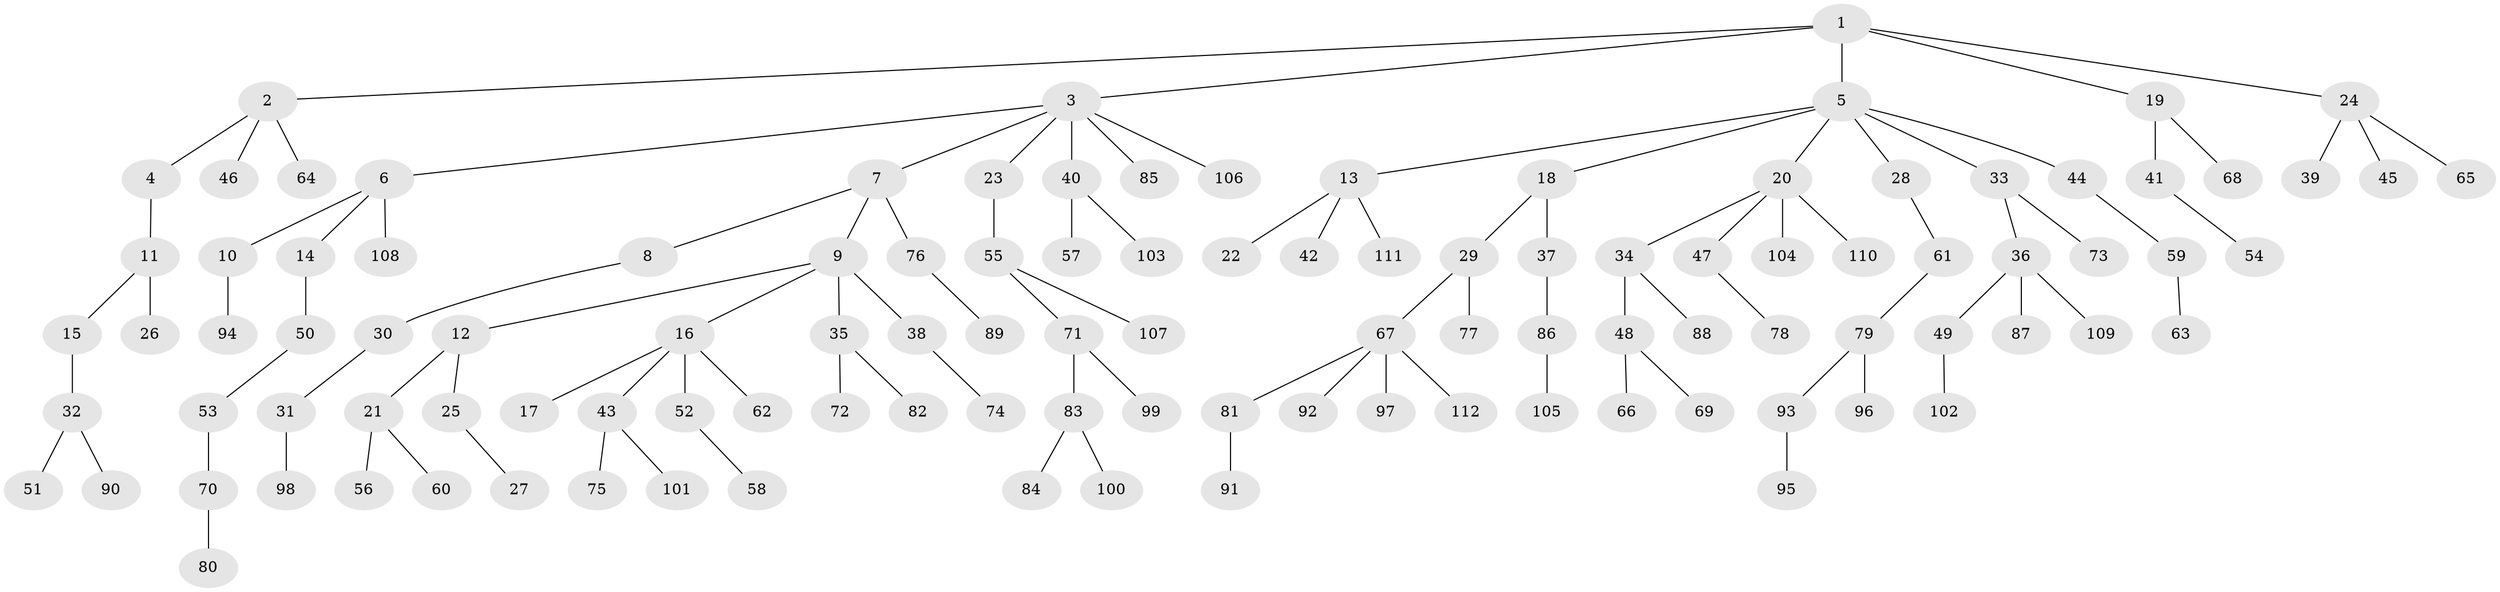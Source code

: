 // coarse degree distribution, {7: 0.014925373134328358, 6: 0.014925373134328358, 2: 0.22388059701492538, 10: 0.014925373134328358, 4: 0.05970149253731343, 3: 0.07462686567164178, 5: 0.029850746268656716, 1: 0.5671641791044776}
// Generated by graph-tools (version 1.1) at 2025/19/03/04/25 18:19:04]
// undirected, 112 vertices, 111 edges
graph export_dot {
graph [start="1"]
  node [color=gray90,style=filled];
  1;
  2;
  3;
  4;
  5;
  6;
  7;
  8;
  9;
  10;
  11;
  12;
  13;
  14;
  15;
  16;
  17;
  18;
  19;
  20;
  21;
  22;
  23;
  24;
  25;
  26;
  27;
  28;
  29;
  30;
  31;
  32;
  33;
  34;
  35;
  36;
  37;
  38;
  39;
  40;
  41;
  42;
  43;
  44;
  45;
  46;
  47;
  48;
  49;
  50;
  51;
  52;
  53;
  54;
  55;
  56;
  57;
  58;
  59;
  60;
  61;
  62;
  63;
  64;
  65;
  66;
  67;
  68;
  69;
  70;
  71;
  72;
  73;
  74;
  75;
  76;
  77;
  78;
  79;
  80;
  81;
  82;
  83;
  84;
  85;
  86;
  87;
  88;
  89;
  90;
  91;
  92;
  93;
  94;
  95;
  96;
  97;
  98;
  99;
  100;
  101;
  102;
  103;
  104;
  105;
  106;
  107;
  108;
  109;
  110;
  111;
  112;
  1 -- 2;
  1 -- 3;
  1 -- 5;
  1 -- 19;
  1 -- 24;
  2 -- 4;
  2 -- 46;
  2 -- 64;
  3 -- 6;
  3 -- 7;
  3 -- 23;
  3 -- 40;
  3 -- 85;
  3 -- 106;
  4 -- 11;
  5 -- 13;
  5 -- 18;
  5 -- 20;
  5 -- 28;
  5 -- 33;
  5 -- 44;
  6 -- 10;
  6 -- 14;
  6 -- 108;
  7 -- 8;
  7 -- 9;
  7 -- 76;
  8 -- 30;
  9 -- 12;
  9 -- 16;
  9 -- 35;
  9 -- 38;
  10 -- 94;
  11 -- 15;
  11 -- 26;
  12 -- 21;
  12 -- 25;
  13 -- 22;
  13 -- 42;
  13 -- 111;
  14 -- 50;
  15 -- 32;
  16 -- 17;
  16 -- 43;
  16 -- 52;
  16 -- 62;
  18 -- 29;
  18 -- 37;
  19 -- 41;
  19 -- 68;
  20 -- 34;
  20 -- 47;
  20 -- 104;
  20 -- 110;
  21 -- 56;
  21 -- 60;
  23 -- 55;
  24 -- 39;
  24 -- 45;
  24 -- 65;
  25 -- 27;
  28 -- 61;
  29 -- 67;
  29 -- 77;
  30 -- 31;
  31 -- 98;
  32 -- 51;
  32 -- 90;
  33 -- 36;
  33 -- 73;
  34 -- 48;
  34 -- 88;
  35 -- 72;
  35 -- 82;
  36 -- 49;
  36 -- 87;
  36 -- 109;
  37 -- 86;
  38 -- 74;
  40 -- 57;
  40 -- 103;
  41 -- 54;
  43 -- 75;
  43 -- 101;
  44 -- 59;
  47 -- 78;
  48 -- 66;
  48 -- 69;
  49 -- 102;
  50 -- 53;
  52 -- 58;
  53 -- 70;
  55 -- 71;
  55 -- 107;
  59 -- 63;
  61 -- 79;
  67 -- 81;
  67 -- 92;
  67 -- 97;
  67 -- 112;
  70 -- 80;
  71 -- 83;
  71 -- 99;
  76 -- 89;
  79 -- 93;
  79 -- 96;
  81 -- 91;
  83 -- 84;
  83 -- 100;
  86 -- 105;
  93 -- 95;
}

